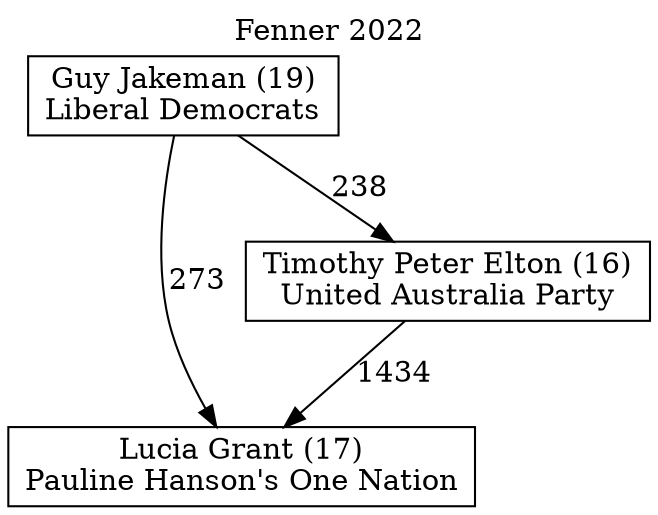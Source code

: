 // House preference flow
digraph "Lucia Grant (17)_Fenner_2022" {
	graph [label="Fenner 2022" labelloc=t mclimit=10]
	node [shape=box]
	"Lucia Grant (17)" [label="Lucia Grant (17)
Pauline Hanson's One Nation"]
	"Timothy Peter Elton (16)" [label="Timothy Peter Elton (16)
United Australia Party"]
	"Guy Jakeman (19)" [label="Guy Jakeman (19)
Liberal Democrats"]
	"Timothy Peter Elton (16)" -> "Lucia Grant (17)" [label=1434]
	"Guy Jakeman (19)" -> "Timothy Peter Elton (16)" [label=238]
	"Guy Jakeman (19)" -> "Lucia Grant (17)" [label=273]
}
